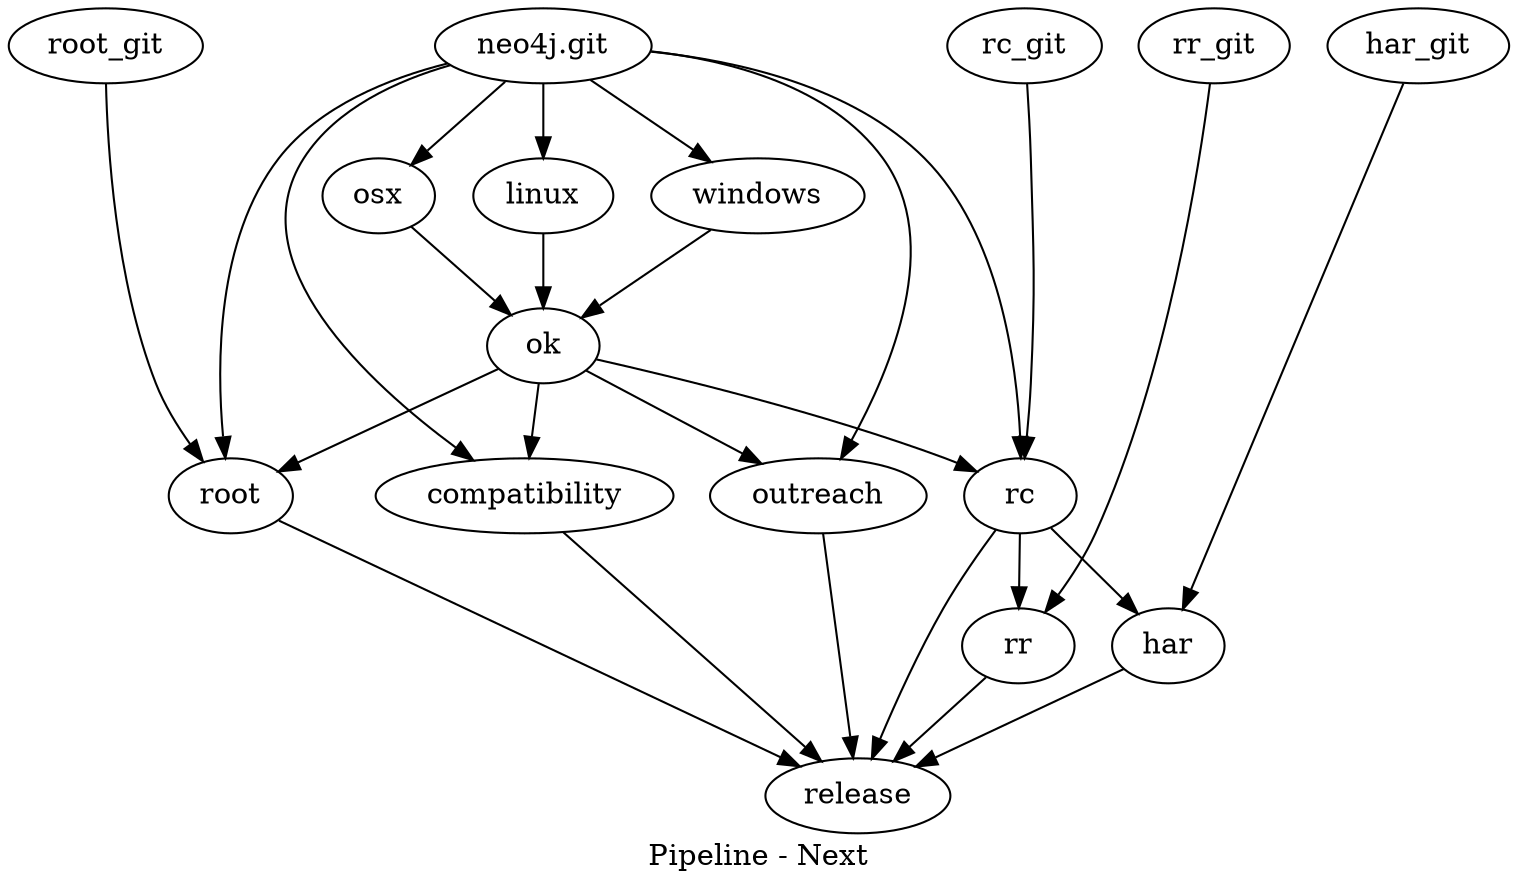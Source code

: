 digraph PipelineNext {
  label = "Pipeline - Next";
  subgraph {
    rank = "source";
    neo4j_git [label="neo4j.git"];
    rc_git;
    har_git;
    rr_git;
    root_git;
  }
  subgraph {
    rank = "sink";
    release;
  }

  neo4j_git -> {linux windows osx outreach compatibility rc root};

  rc_git -> rc;
  rr_git -> rr;
  har_git -> har;
  root_git -> root;

  {linux windows osx} -> ok -> {rc outreach compatibility root};

  rc -> {har rr};

  {rc root outreach compatibility rr har} -> release;
}
